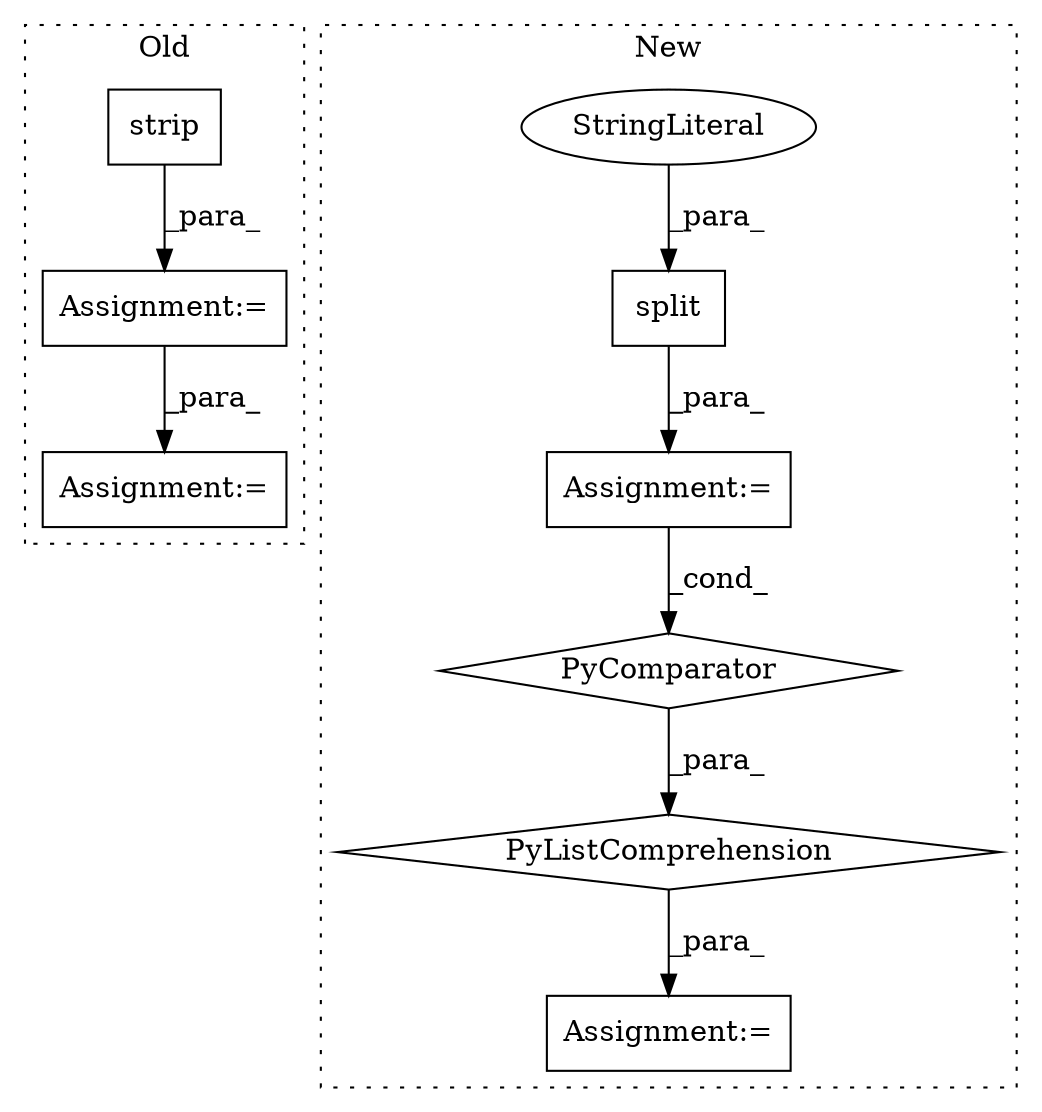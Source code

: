 digraph G {
subgraph cluster0 {
1 [label="strip" a="32" s="619" l="7" shape="box"];
5 [label="Assignment:=" a="7" s="664" l="1" shape="box"];
7 [label="Assignment:=" a="7" s="573" l="74" shape="box"];
label = "Old";
style="dotted";
}
subgraph cluster1 {
2 [label="split" a="32" s="500,510" l="6,1" shape="box"];
3 [label="StringLiteral" a="45" s="506" l="4" shape="ellipse"];
4 [label="Assignment:=" a="7" s="524" l="12" shape="box"];
6 [label="Assignment:=" a="7" s="616" l="24" shape="box"];
8 [label="PyListComprehension" a="109" s="536" l="112" shape="diamond"];
9 [label="PyComparator" a="113" s="616" l="24" shape="diamond"];
label = "New";
style="dotted";
}
1 -> 7 [label="_para_"];
2 -> 6 [label="_para_"];
3 -> 2 [label="_para_"];
6 -> 9 [label="_cond_"];
7 -> 5 [label="_para_"];
8 -> 4 [label="_para_"];
9 -> 8 [label="_para_"];
}